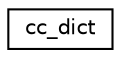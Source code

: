 digraph "Graphical Class Hierarchy"
{
 // LATEX_PDF_SIZE
  edge [fontname="Helvetica",fontsize="10",labelfontname="Helvetica",labelfontsize="10"];
  node [fontname="Helvetica",fontsize="10",shape=record];
  rankdir="LR";
  Node0 [label="cc_dict",height=0.2,width=0.4,color="black", fillcolor="white", style="filled",URL="$structcc__dict.html",tooltip=" "];
}
